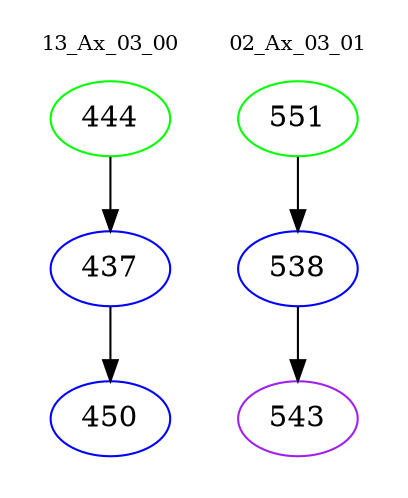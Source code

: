 digraph{
subgraph cluster_0 {
color = white
label = "13_Ax_03_00";
fontsize=10;
T0_444 [label="444", color="green"]
T0_444 -> T0_437 [color="black"]
T0_437 [label="437", color="blue"]
T0_437 -> T0_450 [color="black"]
T0_450 [label="450", color="blue"]
}
subgraph cluster_1 {
color = white
label = "02_Ax_03_01";
fontsize=10;
T1_551 [label="551", color="green"]
T1_551 -> T1_538 [color="black"]
T1_538 [label="538", color="blue"]
T1_538 -> T1_543 [color="black"]
T1_543 [label="543", color="purple"]
}
}
